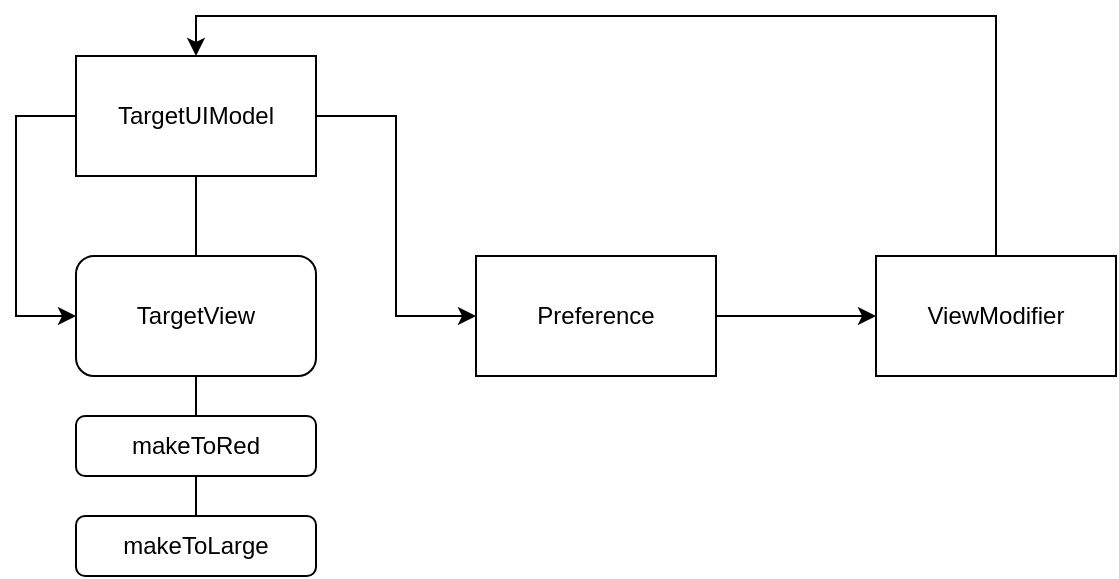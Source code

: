 <mxfile version="20.7.4" type="device"><diagram id="PVTW32cmZfaZ1IUqdeqk" name="페이지-1"><mxGraphModel dx="1434" dy="854" grid="1" gridSize="10" guides="1" tooltips="1" connect="1" arrows="1" fold="1" page="1" pageScale="1" pageWidth="827" pageHeight="1169" math="0" shadow="0"><root><mxCell id="0"/><mxCell id="1" parent="0"/><mxCell id="Oph7xSB93uxAAc4XiRYB-1" value="TargetView" style="rounded=1;whiteSpace=wrap;html=1;" vertex="1" parent="1"><mxGeometry x="80" y="240" width="120" height="60" as="geometry"/></mxCell><mxCell id="Oph7xSB93uxAAc4XiRYB-3" value="" style="endArrow=none;html=1;rounded=0;exitX=0.5;exitY=0;exitDx=0;exitDy=0;entryX=0.5;entryY=1;entryDx=0;entryDy=0;" edge="1" parent="1" source="Oph7xSB93uxAAc4XiRYB-1" target="Oph7xSB93uxAAc4XiRYB-7"><mxGeometry width="50" height="50" relative="1" as="geometry"><mxPoint x="140" y="330" as="sourcePoint"/><mxPoint x="440" y="410" as="targetPoint"/></mxGeometry></mxCell><mxCell id="Oph7xSB93uxAAc4XiRYB-5" value="Preference" style="rounded=0;whiteSpace=wrap;html=1;" vertex="1" parent="1"><mxGeometry x="280" y="240" width="120" height="60" as="geometry"/></mxCell><mxCell id="Oph7xSB93uxAAc4XiRYB-6" value="ViewModifier" style="rounded=0;whiteSpace=wrap;html=1;" vertex="1" parent="1"><mxGeometry x="480" y="240" width="120" height="60" as="geometry"/></mxCell><mxCell id="Oph7xSB93uxAAc4XiRYB-7" value="TargetUIModel" style="rounded=0;whiteSpace=wrap;html=1;" vertex="1" parent="1"><mxGeometry x="80" y="140" width="120" height="60" as="geometry"/></mxCell><mxCell id="Oph7xSB93uxAAc4XiRYB-9" value="makeToRed" style="rounded=1;whiteSpace=wrap;html=1;" vertex="1" parent="1"><mxGeometry x="80" y="320" width="120" height="30" as="geometry"/></mxCell><mxCell id="Oph7xSB93uxAAc4XiRYB-10" value="makeToLarge" style="rounded=1;whiteSpace=wrap;html=1;" vertex="1" parent="1"><mxGeometry x="80" y="370" width="120" height="30" as="geometry"/></mxCell><mxCell id="Oph7xSB93uxAAc4XiRYB-11" value="" style="endArrow=none;html=1;rounded=0;exitX=0.5;exitY=0;exitDx=0;exitDy=0;entryX=0.5;entryY=1;entryDx=0;entryDy=0;" edge="1" parent="1" source="Oph7xSB93uxAAc4XiRYB-10" target="Oph7xSB93uxAAc4XiRYB-9"><mxGeometry width="50" height="50" relative="1" as="geometry"><mxPoint x="390" y="460" as="sourcePoint"/><mxPoint x="440" y="410" as="targetPoint"/></mxGeometry></mxCell><mxCell id="Oph7xSB93uxAAc4XiRYB-12" value="" style="endArrow=none;html=1;rounded=0;exitX=0.5;exitY=0;exitDx=0;exitDy=0;entryX=0.5;entryY=1;entryDx=0;entryDy=0;" edge="1" parent="1" source="Oph7xSB93uxAAc4XiRYB-9" target="Oph7xSB93uxAAc4XiRYB-1"><mxGeometry width="50" height="50" relative="1" as="geometry"><mxPoint x="150" y="380" as="sourcePoint"/><mxPoint x="150" y="360" as="targetPoint"/></mxGeometry></mxCell><mxCell id="Oph7xSB93uxAAc4XiRYB-13" value="" style="endArrow=classic;html=1;rounded=0;exitX=1;exitY=0.5;exitDx=0;exitDy=0;entryX=0;entryY=0.5;entryDx=0;entryDy=0;" edge="1" parent="1" source="Oph7xSB93uxAAc4XiRYB-7" target="Oph7xSB93uxAAc4XiRYB-5"><mxGeometry width="50" height="50" relative="1" as="geometry"><mxPoint x="390" y="460" as="sourcePoint"/><mxPoint x="440" y="410" as="targetPoint"/><Array as="points"><mxPoint x="240" y="170"/><mxPoint x="240" y="270"/></Array></mxGeometry></mxCell><mxCell id="Oph7xSB93uxAAc4XiRYB-14" value="" style="endArrow=classic;html=1;rounded=0;exitX=1;exitY=0.5;exitDx=0;exitDy=0;entryX=0;entryY=0.5;entryDx=0;entryDy=0;" edge="1" parent="1" source="Oph7xSB93uxAAc4XiRYB-5" target="Oph7xSB93uxAAc4XiRYB-6"><mxGeometry width="50" height="50" relative="1" as="geometry"><mxPoint x="390" y="460" as="sourcePoint"/><mxPoint x="440" y="410" as="targetPoint"/></mxGeometry></mxCell><mxCell id="Oph7xSB93uxAAc4XiRYB-15" value="" style="endArrow=classic;html=1;rounded=0;exitX=0.5;exitY=0;exitDx=0;exitDy=0;entryX=0.5;entryY=0;entryDx=0;entryDy=0;" edge="1" parent="1" source="Oph7xSB93uxAAc4XiRYB-6" target="Oph7xSB93uxAAc4XiRYB-7"><mxGeometry width="50" height="50" relative="1" as="geometry"><mxPoint x="390" y="460" as="sourcePoint"/><mxPoint x="440" y="410" as="targetPoint"/><Array as="points"><mxPoint x="540" y="120"/><mxPoint x="140" y="120"/></Array></mxGeometry></mxCell><mxCell id="Oph7xSB93uxAAc4XiRYB-16" value="" style="endArrow=classic;html=1;rounded=0;exitX=0;exitY=0.5;exitDx=0;exitDy=0;entryX=0;entryY=0.5;entryDx=0;entryDy=0;" edge="1" parent="1" source="Oph7xSB93uxAAc4XiRYB-7" target="Oph7xSB93uxAAc4XiRYB-1"><mxGeometry width="50" height="50" relative="1" as="geometry"><mxPoint x="390" y="460" as="sourcePoint"/><mxPoint x="440" y="410" as="targetPoint"/><Array as="points"><mxPoint x="50" y="170"/><mxPoint x="50" y="270"/></Array></mxGeometry></mxCell></root></mxGraphModel></diagram></mxfile>